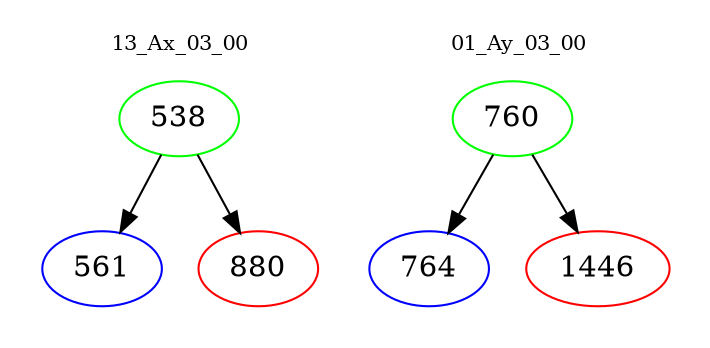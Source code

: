 digraph{
subgraph cluster_0 {
color = white
label = "13_Ax_03_00";
fontsize=10;
T0_538 [label="538", color="green"]
T0_538 -> T0_561 [color="black"]
T0_561 [label="561", color="blue"]
T0_538 -> T0_880 [color="black"]
T0_880 [label="880", color="red"]
}
subgraph cluster_1 {
color = white
label = "01_Ay_03_00";
fontsize=10;
T1_760 [label="760", color="green"]
T1_760 -> T1_764 [color="black"]
T1_764 [label="764", color="blue"]
T1_760 -> T1_1446 [color="black"]
T1_1446 [label="1446", color="red"]
}
}
